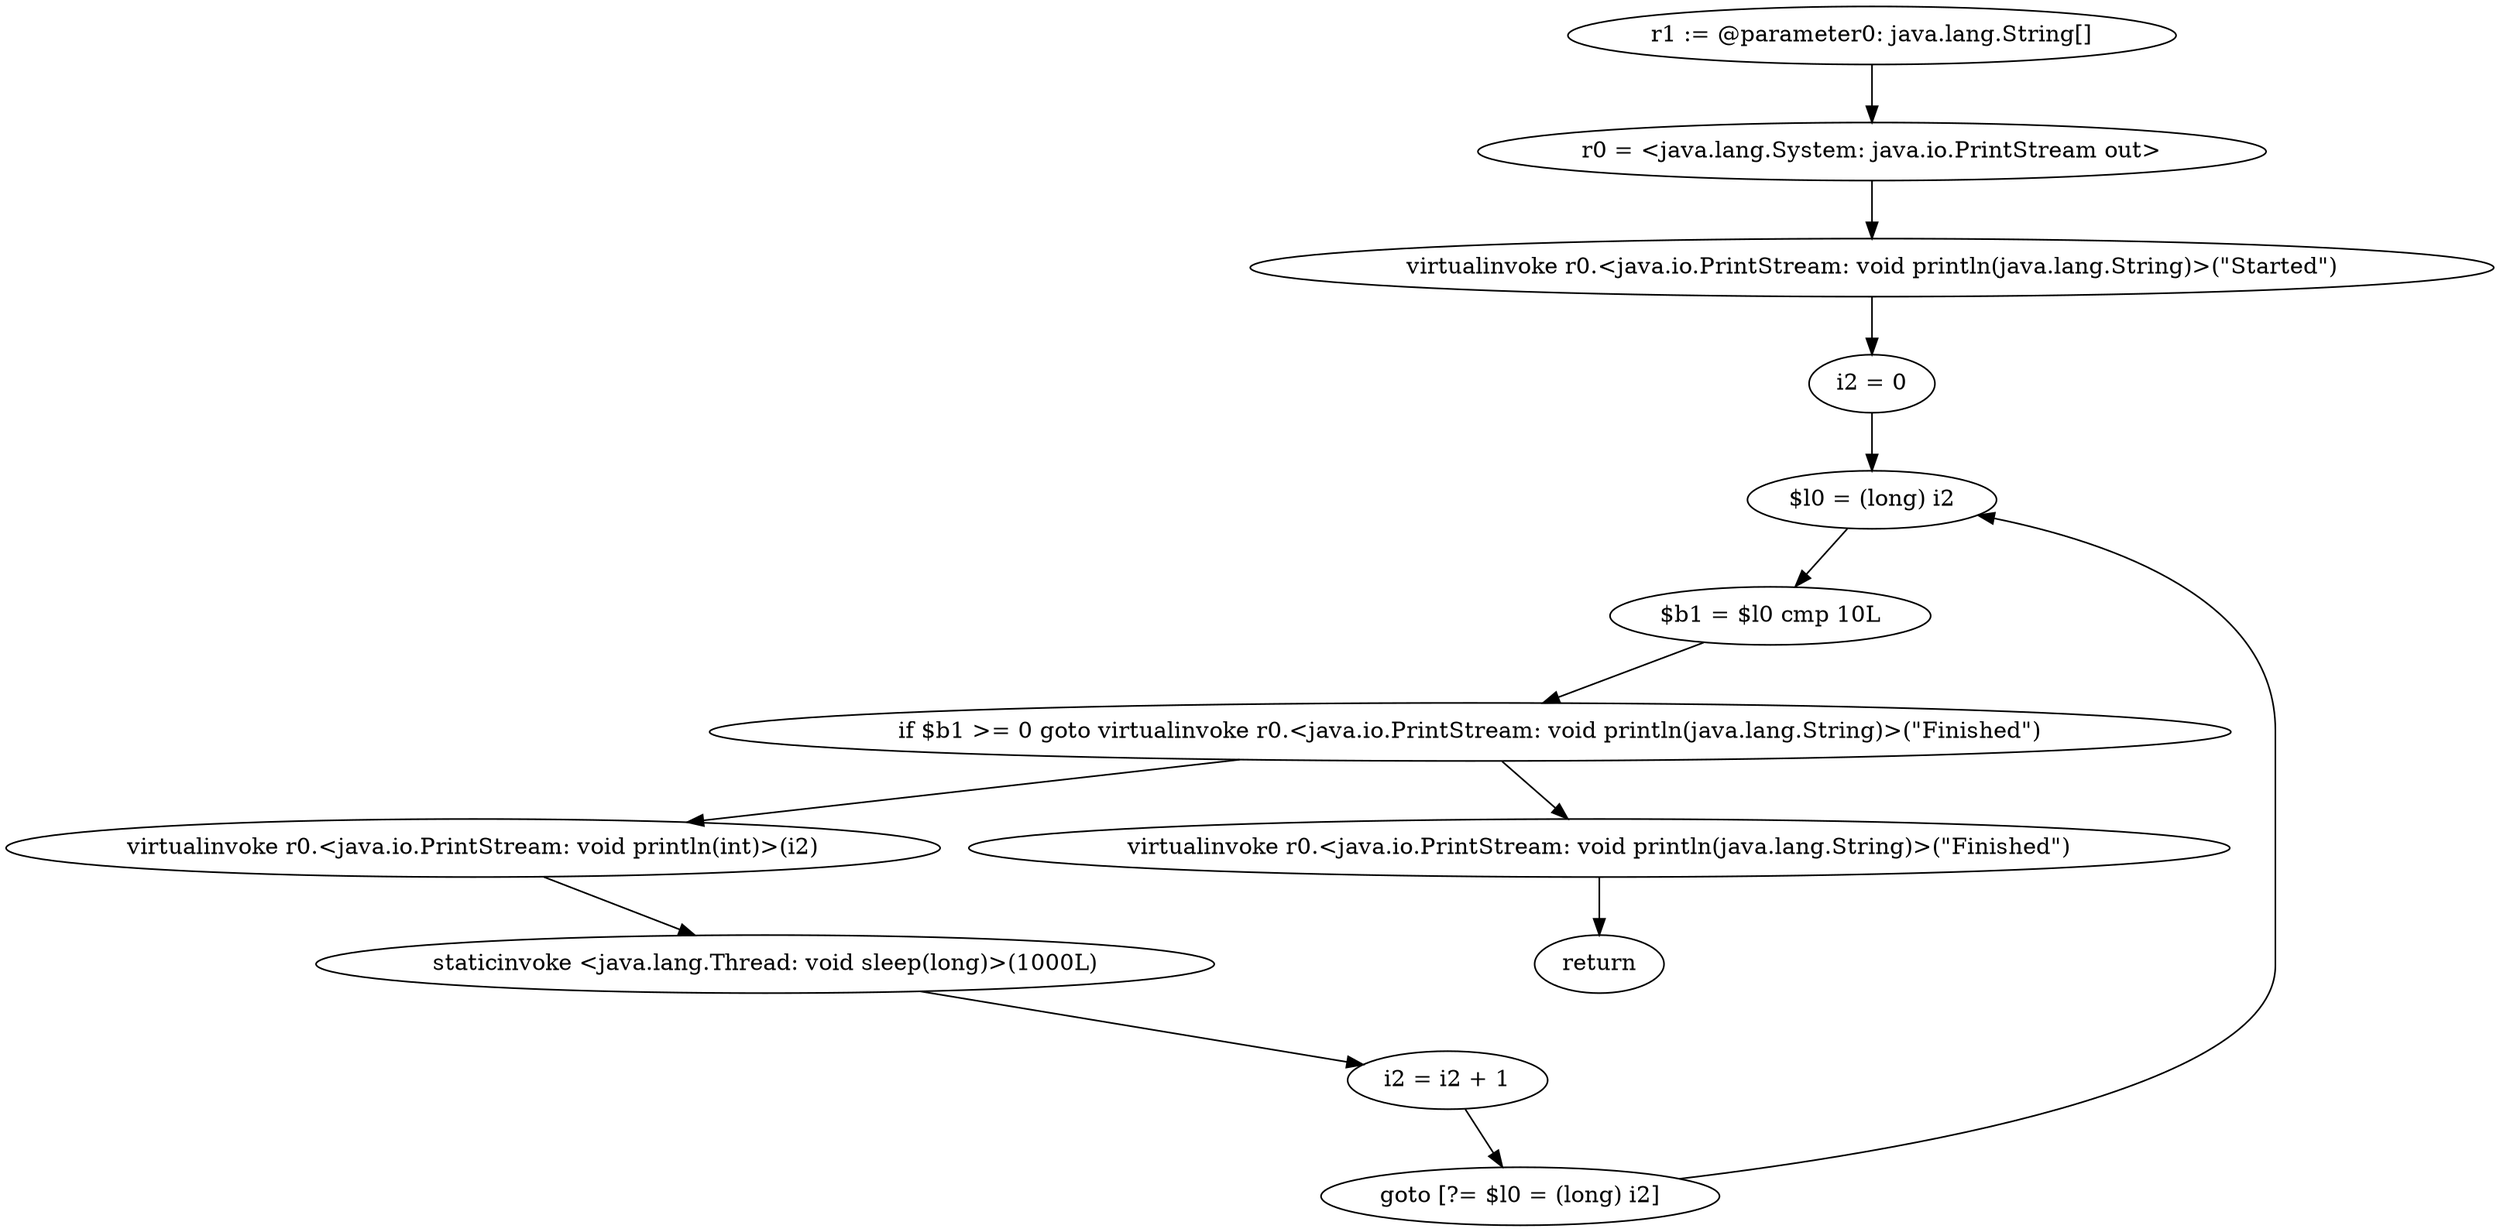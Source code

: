 digraph "unitGraph" {
    "r1 := @parameter0: java.lang.String[]"
    "r0 = <java.lang.System: java.io.PrintStream out>"
    "virtualinvoke r0.<java.io.PrintStream: void println(java.lang.String)>(\"Started\")"
    "i2 = 0"
    "$l0 = (long) i2"
    "$b1 = $l0 cmp 10L"
    "if $b1 >= 0 goto virtualinvoke r0.<java.io.PrintStream: void println(java.lang.String)>(\"Finished\")"
    "virtualinvoke r0.<java.io.PrintStream: void println(int)>(i2)"
    "staticinvoke <java.lang.Thread: void sleep(long)>(1000L)"
    "i2 = i2 + 1"
    "goto [?= $l0 = (long) i2]"
    "virtualinvoke r0.<java.io.PrintStream: void println(java.lang.String)>(\"Finished\")"
    "return"
    "r1 := @parameter0: java.lang.String[]"->"r0 = <java.lang.System: java.io.PrintStream out>";
    "r0 = <java.lang.System: java.io.PrintStream out>"->"virtualinvoke r0.<java.io.PrintStream: void println(java.lang.String)>(\"Started\")";
    "virtualinvoke r0.<java.io.PrintStream: void println(java.lang.String)>(\"Started\")"->"i2 = 0";
    "i2 = 0"->"$l0 = (long) i2";
    "$l0 = (long) i2"->"$b1 = $l0 cmp 10L";
    "$b1 = $l0 cmp 10L"->"if $b1 >= 0 goto virtualinvoke r0.<java.io.PrintStream: void println(java.lang.String)>(\"Finished\")";
    "if $b1 >= 0 goto virtualinvoke r0.<java.io.PrintStream: void println(java.lang.String)>(\"Finished\")"->"virtualinvoke r0.<java.io.PrintStream: void println(int)>(i2)";
    "if $b1 >= 0 goto virtualinvoke r0.<java.io.PrintStream: void println(java.lang.String)>(\"Finished\")"->"virtualinvoke r0.<java.io.PrintStream: void println(java.lang.String)>(\"Finished\")";
    "virtualinvoke r0.<java.io.PrintStream: void println(int)>(i2)"->"staticinvoke <java.lang.Thread: void sleep(long)>(1000L)";
    "staticinvoke <java.lang.Thread: void sleep(long)>(1000L)"->"i2 = i2 + 1";
    "i2 = i2 + 1"->"goto [?= $l0 = (long) i2]";
    "goto [?= $l0 = (long) i2]"->"$l0 = (long) i2";
    "virtualinvoke r0.<java.io.PrintStream: void println(java.lang.String)>(\"Finished\")"->"return";
}
